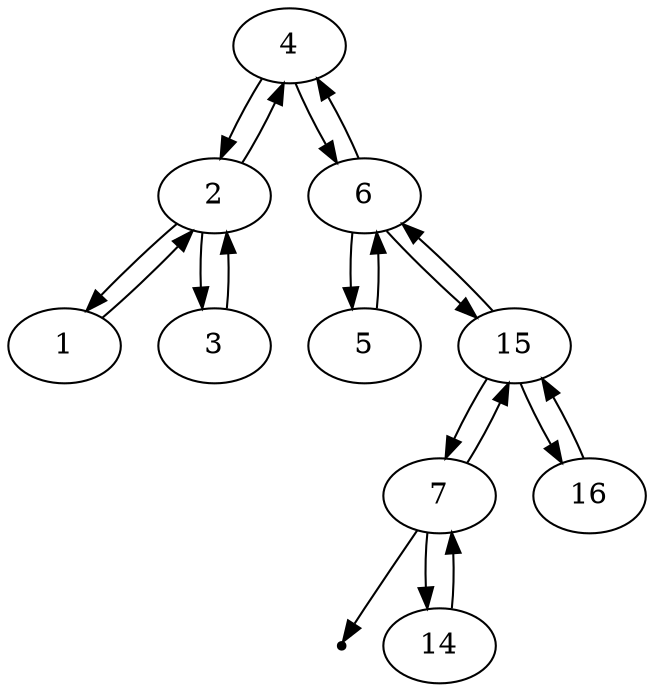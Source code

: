 digraph G{
	4;
	4 -> 2;
	2 -> 4;
	2 -> 1;
	1 -> 2;
	2 -> 3;
	3 -> 2;
	4 -> 6;
	6 -> 4;
	6 -> 5;
	5 -> 6;
	6 -> 15;
	15 -> 6;
	15 -> 7;
	7 -> 15;
	null697755327 [shape=point];
	7 -> null697755327;
	7 -> 14;
	14 -> 7;
	15 -> 16;
	16 -> 15;
}